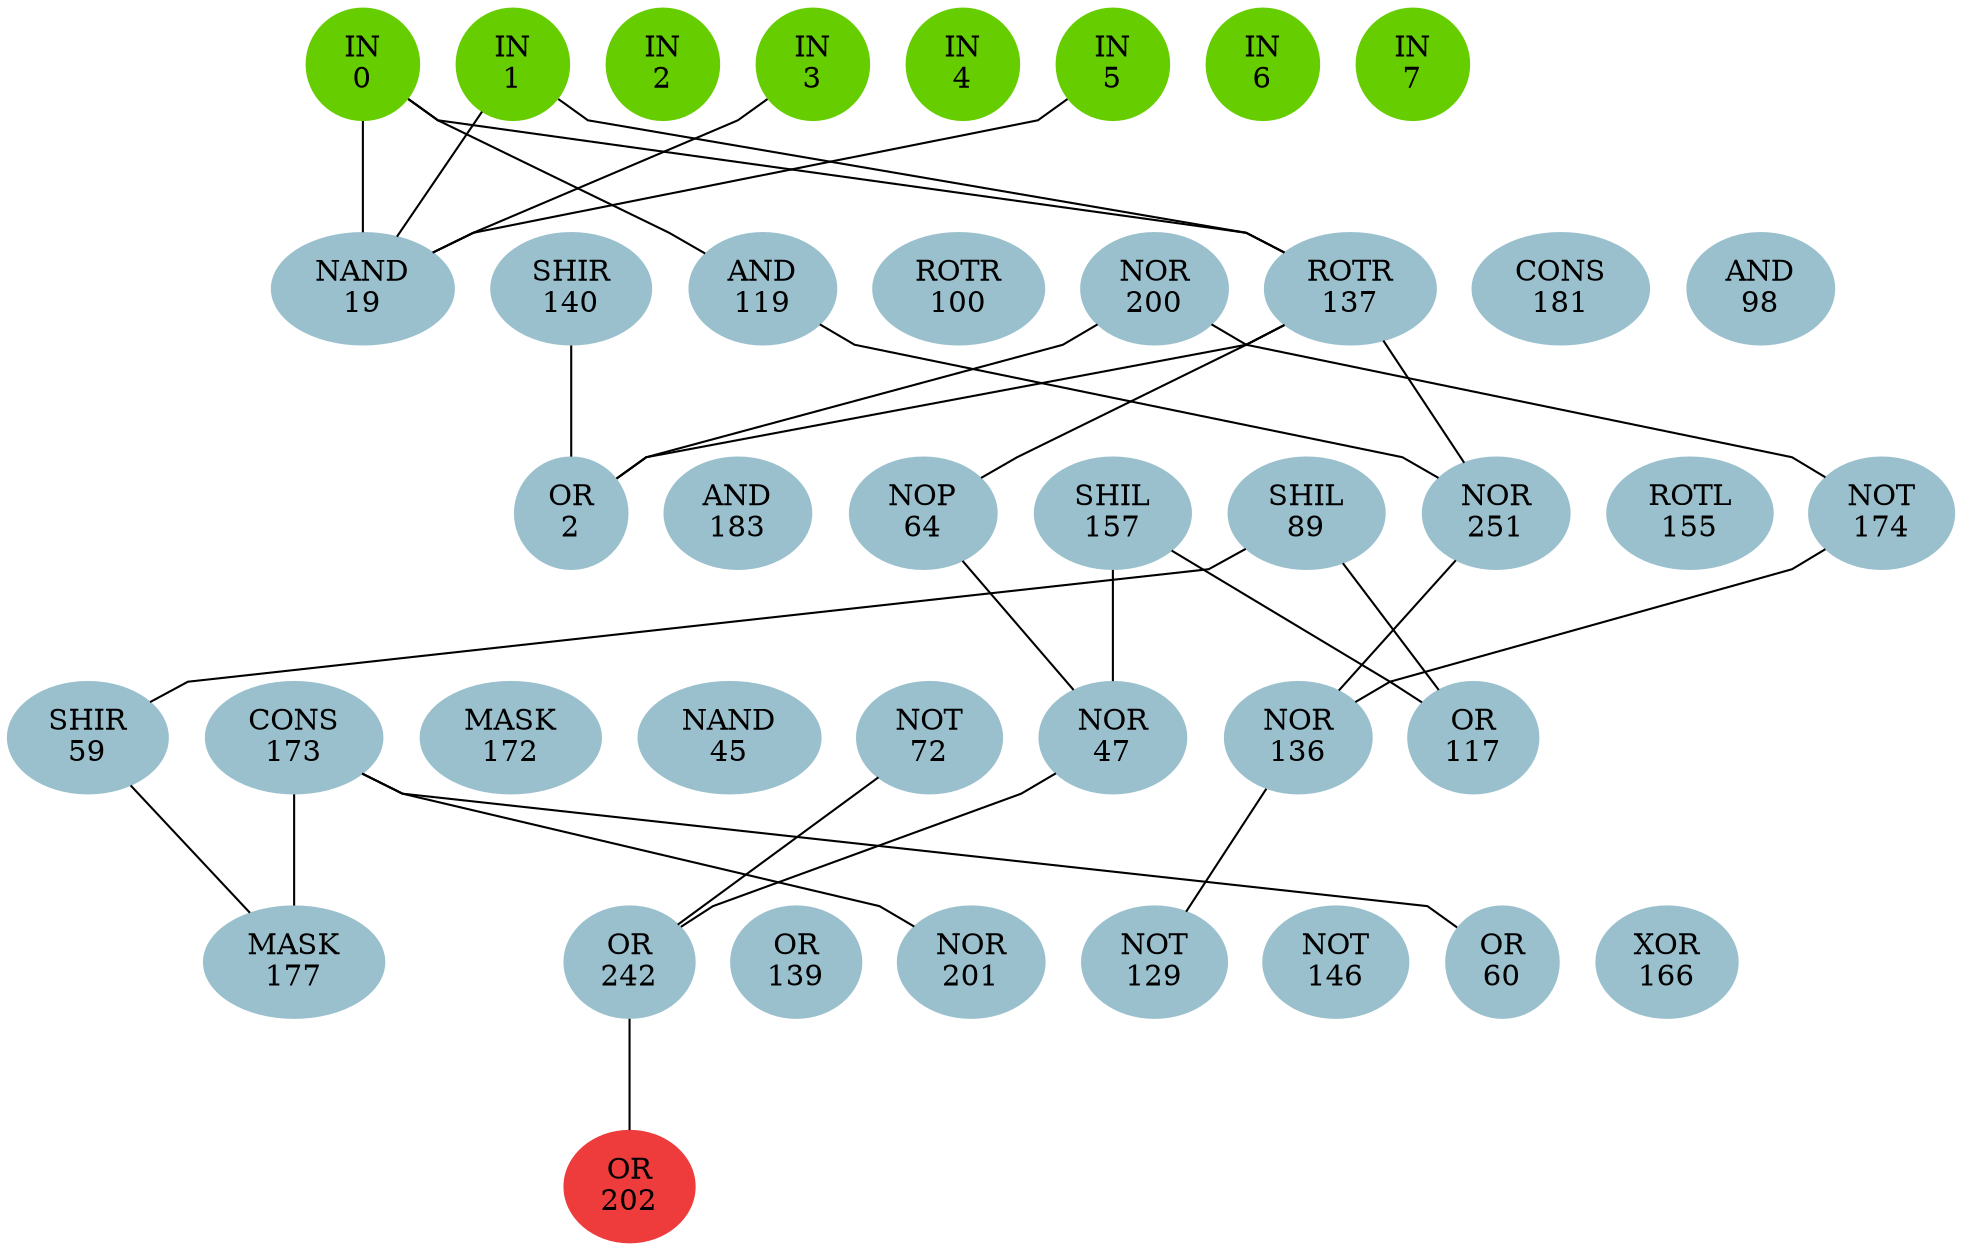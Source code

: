 graph EACircuit {
rankdir=BT;
ranksep=0.75;
ordering=out;
splines=polyline;
node [style=filled, color=lightblue2];

{ rank=same;
node [color=chartreuse3];
"-1_0"[label="IN\n0"];
node [color=chartreuse3];
"-1_1"[label="IN\n1"];
node [color=chartreuse3];
"-1_2"[label="IN\n2"];
node [color=chartreuse3];
"-1_3"[label="IN\n3"];
node [color=chartreuse3];
"-1_4"[label="IN\n4"];
node [color=chartreuse3];
"-1_5"[label="IN\n5"];
node [color=chartreuse3];
"-1_6"[label="IN\n6"];
node [color=chartreuse3];
"-1_7"[label="IN\n7"];
}
{ rank=same;
node [color=lightblue3];
"0_0"[label="NAND\n19"];
node [color=lightblue3];
"0_1"[label="SHIR\n140"];
node [color=lightblue3];
"0_2"[label="AND\n119"];
node [color=lightblue3];
"0_3"[label="ROTR\n100"];
node [color=lightblue3];
"0_4"[label="NOR\n200"];
node [color=lightblue3];
"0_5"[label="ROTR\n137"];
node [color=lightblue3];
"0_6"[label="CONS\n181"];
node [color=lightblue3];
"0_7"[label="AND\n98"];
}
{ rank=same;
node [color=lightblue3];
"1_0"[label="OR\n2"];
node [color=lightblue3];
"1_1"[label="AND\n183"];
node [color=lightblue3];
"1_2"[label="NOP\n64"];
node [color=lightblue3];
"1_3"[label="SHIL\n157"];
node [color=lightblue3];
"1_4"[label="SHIL\n89"];
node [color=lightblue3];
"1_5"[label="NOR\n251"];
node [color=lightblue3];
"1_6"[label="ROTL\n155"];
node [color=lightblue3];
"1_7"[label="NOT\n174"];
}
{ rank=same;
node [color=lightblue3];
"2_0"[label="SHIR\n59"];
node [color=lightblue3];
"2_1"[label="CONS\n173"];
node [color=lightblue3];
"2_2"[label="MASK\n172"];
node [color=lightblue3];
"2_3"[label="NAND\n45"];
node [color=lightblue3];
"2_4"[label="NOT\n72"];
node [color=lightblue3];
"2_5"[label="NOR\n47"];
node [color=lightblue3];
"2_6"[label="NOR\n136"];
node [color=lightblue3];
"2_7"[label="OR\n117"];
}
{ rank=same;
node [color=lightblue3];
"3_0"[label="MASK\n177"];
node [color=lightblue3];
"3_1"[label="OR\n242"];
node [color=lightblue3];
"3_2"[label="OR\n139"];
node [color=lightblue3];
"3_3"[label="NOR\n201"];
node [color=lightblue3];
"3_4"[label="NOT\n129"];
node [color=lightblue3];
"3_5"[label="NOT\n146"];
node [color=lightblue3];
"3_6"[label="OR\n60"];
node [color=lightblue3];
"3_7"[label="XOR\n166"];
}
{ rank=same;
node [color=brown2];
"4_0"[label="OR\n202"];
}
edge[style=invis];
"-1_0" -- "-1_1" -- "-1_2" -- "-1_3" -- "-1_4" -- "-1_5" -- "-1_6" -- "-1_7";
"0_0" -- "0_1" -- "0_2" -- "0_3" -- "0_4" -- "0_5" -- "0_6" -- "0_7";
"1_0" -- "1_1" -- "1_2" -- "1_3" -- "1_4" -- "1_5" -- "1_6" -- "1_7";
"2_0" -- "2_1" -- "2_2" -- "2_3" -- "2_4" -- "2_5" -- "2_6" -- "2_7";
"3_0" -- "3_1" -- "3_2" -- "3_3" -- "3_4" -- "3_5" -- "3_6" -- "3_7";
"4_0" -- "4_0";
edge[style=solid];
"0_0" -- "-1_0";
"0_0" -- "-1_1";
"0_0" -- "-1_3";
"0_0" -- "-1_5";
"0_2" -- "-1_0";
"0_5" -- "-1_0";
"0_5" -- "-1_1";
"1_0" -- "0_1";
"1_0" -- "0_4";
"1_0" -- "0_5";
"1_2" -- "0_5";
"1_5" -- "0_2";
"1_5" -- "0_5";
"1_7" -- "0_4";
"2_0" -- "1_4";
"2_5" -- "1_2";
"2_5" -- "1_3";
"2_6" -- "1_5";
"2_6" -- "1_7";
"2_7" -- "1_3";
"2_7" -- "1_4";
"3_0" -- "2_0";
"3_0" -- "2_1";
"3_1" -- "2_4";
"3_1" -- "2_5";
"3_3" -- "2_1";
"3_4" -- "2_6";
"3_6" -- "2_1";
"4_0" -- "3_1";
}